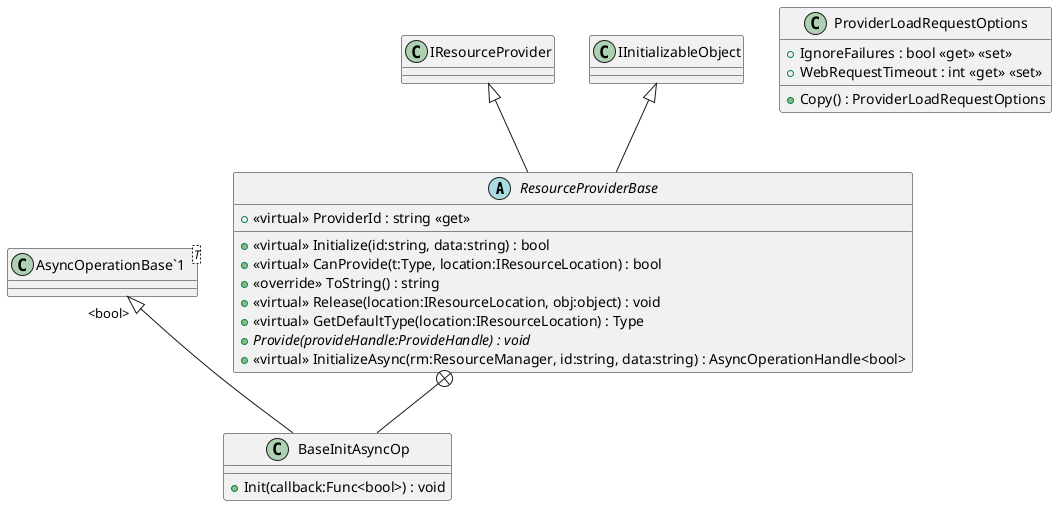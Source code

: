 @startuml
abstract class ResourceProviderBase {
    + <<virtual>> ProviderId : string <<get>>
    + <<virtual>> Initialize(id:string, data:string) : bool
    + <<virtual>> CanProvide(t:Type, location:IResourceLocation) : bool
    + <<override>> ToString() : string
    + <<virtual>> Release(location:IResourceLocation, obj:object) : void
    + <<virtual>> GetDefaultType(location:IResourceLocation) : Type
    + {abstract} Provide(provideHandle:ProvideHandle) : void
    + <<virtual>> InitializeAsync(rm:ResourceManager, id:string, data:string) : AsyncOperationHandle<bool>
}
class ProviderLoadRequestOptions {
    + Copy() : ProviderLoadRequestOptions
    + IgnoreFailures : bool <<get>> <<set>>
    + WebRequestTimeout : int <<get>> <<set>>
}
class BaseInitAsyncOp {
    + Init(callback:Func<bool>) : void
}
class "AsyncOperationBase`1"<T> {
}
IResourceProvider <|-- ResourceProviderBase
IInitializableObject <|-- ResourceProviderBase
ResourceProviderBase +-- BaseInitAsyncOp
"AsyncOperationBase`1" "<bool>" <|-- BaseInitAsyncOp
@enduml
